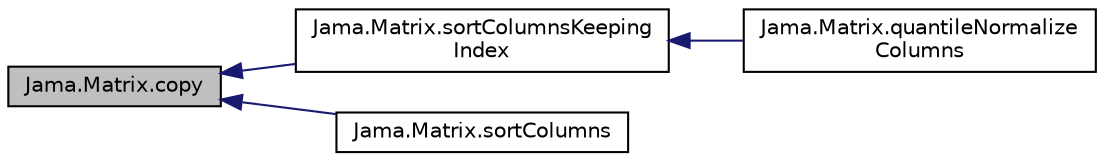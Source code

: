 digraph "Jama.Matrix.copy"
{
  edge [fontname="Helvetica",fontsize="10",labelfontname="Helvetica",labelfontsize="10"];
  node [fontname="Helvetica",fontsize="10",shape=record];
  rankdir="LR";
  Node1 [label="Jama.Matrix.copy",height=0.2,width=0.4,color="black", fillcolor="grey75", style="filled" fontcolor="black"];
  Node1 -> Node2 [dir="back",color="midnightblue",fontsize="10",style="solid",fontname="Helvetica"];
  Node2 [label="Jama.Matrix.sortColumnsKeeping\lIndex",height=0.2,width=0.4,color="black", fillcolor="white", style="filled",URL="$class_jama_1_1_matrix.html#a9badd0bece3e57cab71286103370d79e"];
  Node2 -> Node3 [dir="back",color="midnightblue",fontsize="10",style="solid",fontname="Helvetica"];
  Node3 [label="Jama.Matrix.quantileNormalize\lColumns",height=0.2,width=0.4,color="black", fillcolor="white", style="filled",URL="$class_jama_1_1_matrix.html#a19550f24e4ea8ec323879e525d7f3f18"];
  Node1 -> Node4 [dir="back",color="midnightblue",fontsize="10",style="solid",fontname="Helvetica"];
  Node4 [label="Jama.Matrix.sortColumns",height=0.2,width=0.4,color="black", fillcolor="white", style="filled",URL="$class_jama_1_1_matrix.html#aefddb41d4a3265377a6e2c2aa8813d15"];
}
